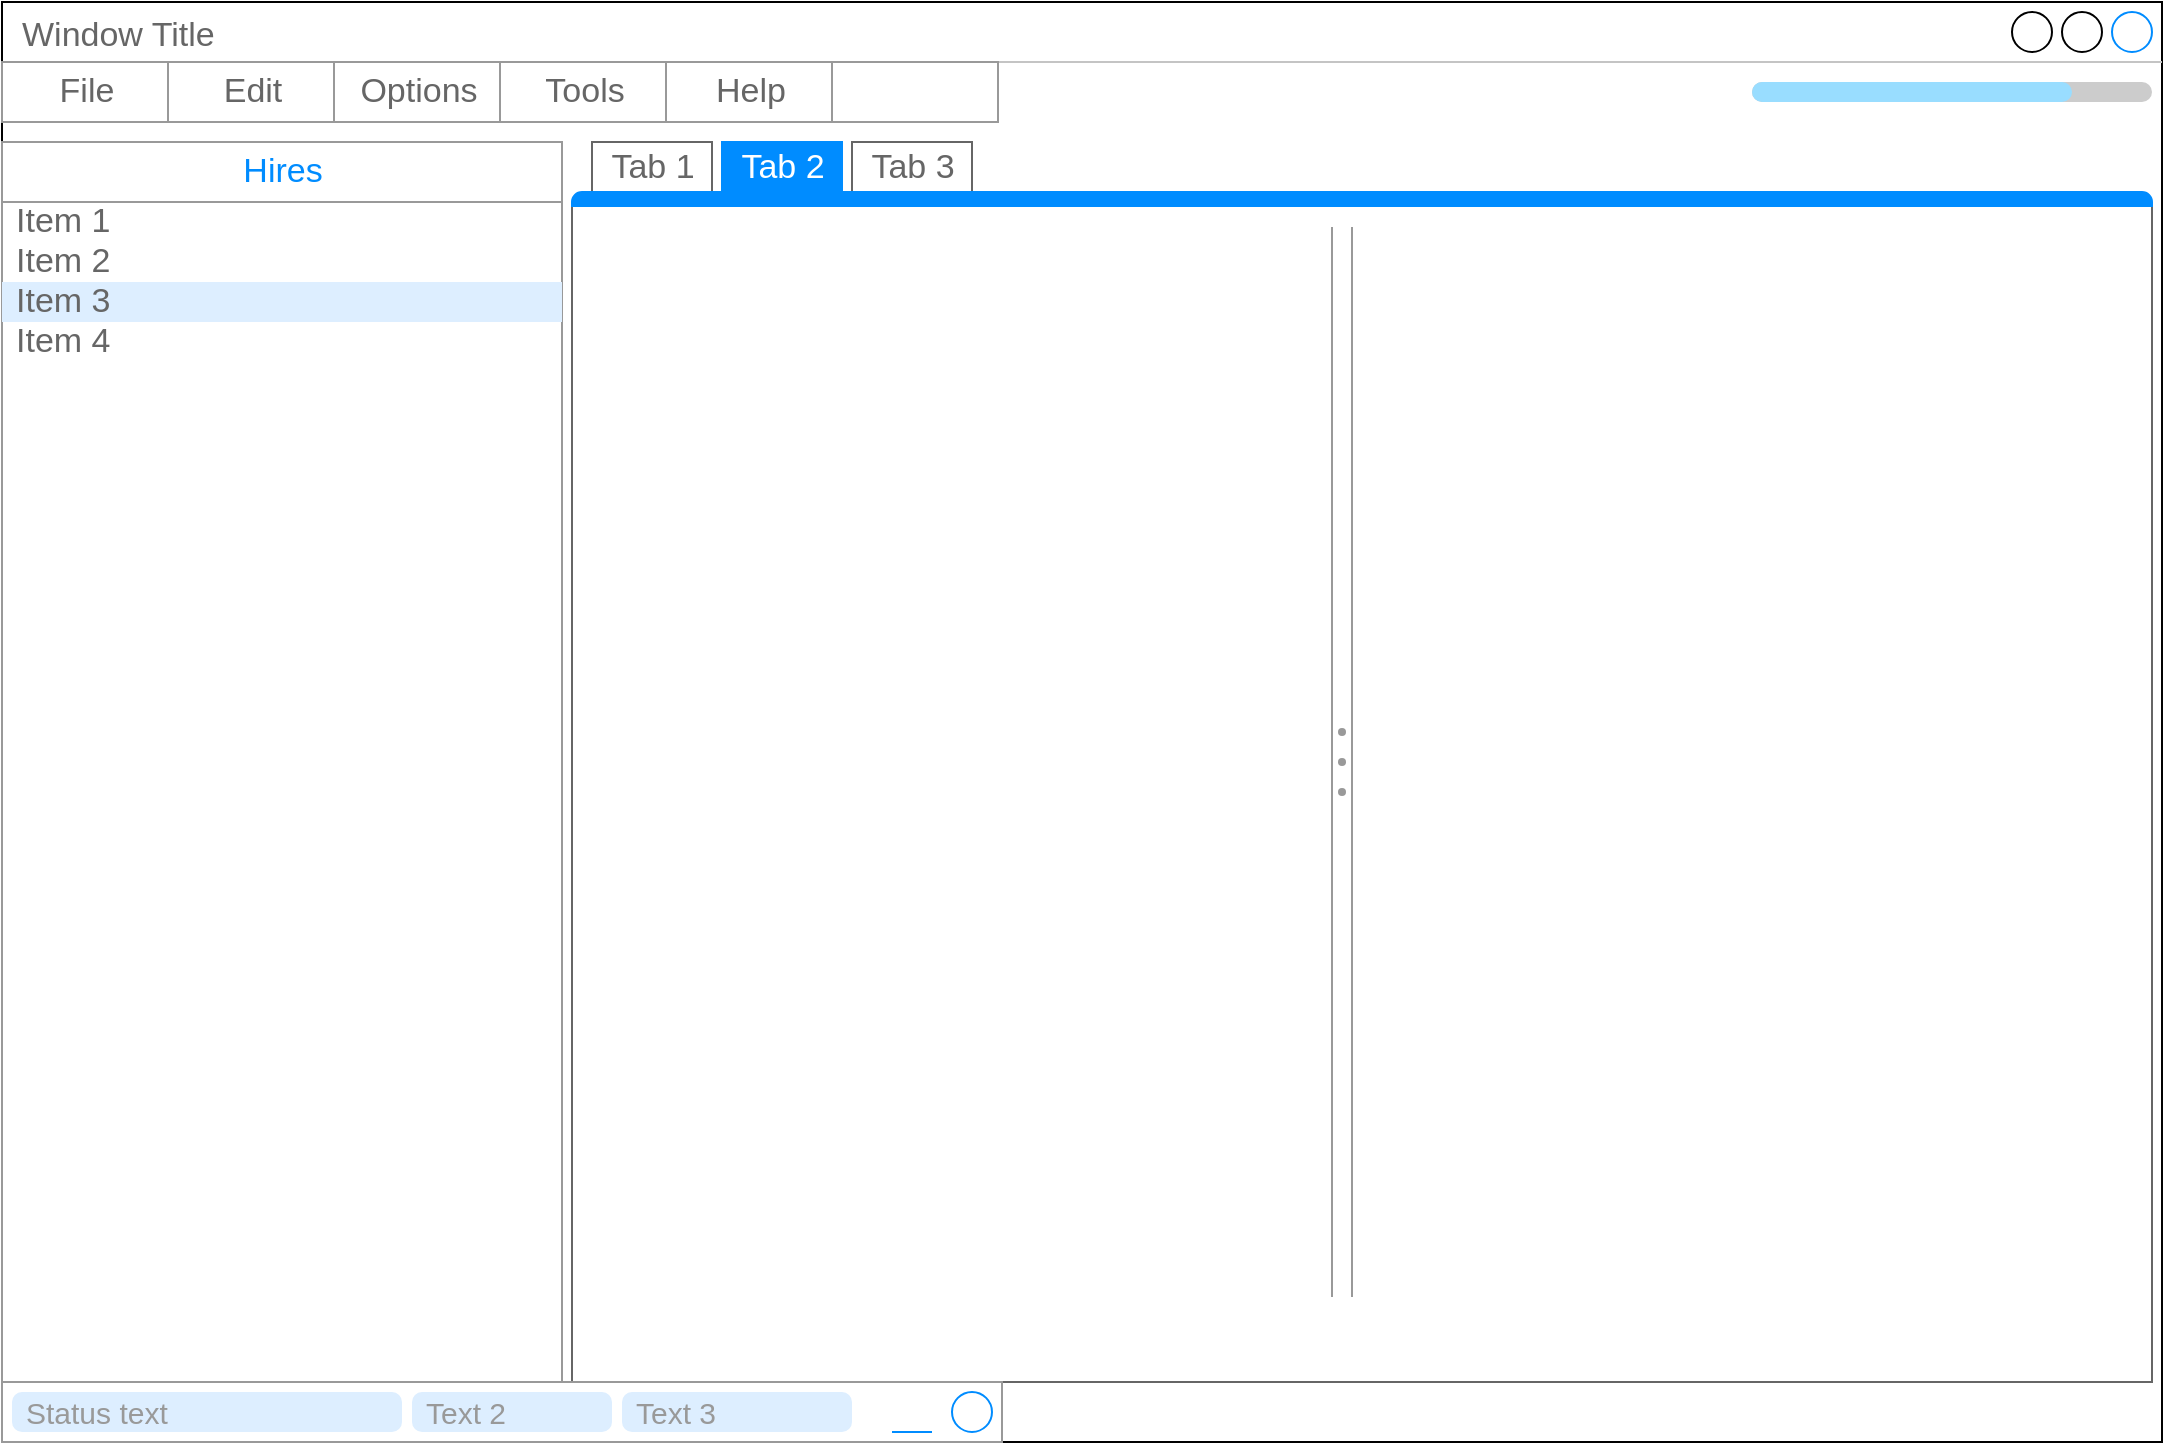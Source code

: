 <mxfile version="20.2.3" type="device"><diagram name="Page-1" id="03018318-947c-dd8e-b7a3-06fadd420f32"><mxGraphModel dx="1422" dy="865" grid="1" gridSize="10" guides="1" tooltips="1" connect="1" arrows="1" fold="1" page="1" pageScale="1" pageWidth="1169" pageHeight="827" background="none" math="0" shadow="0"><root><mxCell id="0"/><mxCell id="1" parent="0"/><mxCell id="qsEY7mhK_eLSsTuIFYns-17" value="" style="group" vertex="1" connectable="0" parent="1"><mxGeometry x="30" y="60" width="1080" height="720" as="geometry"/></mxCell><mxCell id="qsEY7mhK_eLSsTuIFYns-16" value="" style="group" vertex="1" connectable="0" parent="qsEY7mhK_eLSsTuIFYns-17"><mxGeometry width="1080" height="720" as="geometry"/></mxCell><mxCell id="BQiJM_hpPCRFTqCrgbdk-23" value="Window Title" style="strokeWidth=1;shadow=0;dashed=0;align=center;html=1;shape=mxgraph.mockup.containers.window;align=left;verticalAlign=top;spacingLeft=8;strokeColor2=#008cff;strokeColor3=#c4c4c4;fontColor=#666666;mainText=;fontSize=17;labelBackgroundColor=none;sketch=0;" parent="qsEY7mhK_eLSsTuIFYns-16" vertex="1"><mxGeometry width="1080" height="720" as="geometry"/></mxCell><mxCell id="BQiJM_hpPCRFTqCrgbdk-31" value="" style="strokeWidth=1;shadow=0;dashed=0;align=center;html=1;shape=mxgraph.mockup.forms.rrect;rSize=0;strokeColor=#999999;sketch=0;fontSize=16;" parent="qsEY7mhK_eLSsTuIFYns-16" vertex="1"><mxGeometry y="30" width="498" height="30" as="geometry"/></mxCell><mxCell id="BQiJM_hpPCRFTqCrgbdk-32" value="File" style="strokeColor=inherit;fillColor=inherit;gradientColor=inherit;strokeWidth=1;shadow=0;dashed=0;align=center;html=1;shape=mxgraph.mockup.forms.rrect;rSize=0;fontSize=17;fontColor=#666666;sketch=0;" parent="BQiJM_hpPCRFTqCrgbdk-31" vertex="1"><mxGeometry width="83" height="30" as="geometry"/></mxCell><mxCell id="BQiJM_hpPCRFTqCrgbdk-33" value="Edit" style="strokeColor=inherit;fillColor=inherit;gradientColor=inherit;strokeWidth=1;shadow=0;dashed=0;align=center;html=1;shape=mxgraph.mockup.forms.rrect;rSize=0;fontSize=17;fontColor=#666666;sketch=0;" parent="BQiJM_hpPCRFTqCrgbdk-31" vertex="1"><mxGeometry x="83" width="83" height="30" as="geometry"/></mxCell><mxCell id="BQiJM_hpPCRFTqCrgbdk-34" value="Options" style="strokeColor=inherit;fillColor=inherit;gradientColor=inherit;strokeWidth=1;shadow=0;dashed=0;align=center;html=1;shape=mxgraph.mockup.forms.rrect;rSize=0;fontSize=17;fontColor=#666666;sketch=0;" parent="BQiJM_hpPCRFTqCrgbdk-31" vertex="1"><mxGeometry x="166" width="83" height="30" as="geometry"/></mxCell><mxCell id="BQiJM_hpPCRFTqCrgbdk-35" value="Tools" style="strokeColor=inherit;fillColor=inherit;gradientColor=inherit;strokeWidth=1;shadow=0;dashed=0;align=center;html=1;shape=mxgraph.mockup.forms.rrect;rSize=0;fontSize=17;fontColor=#666666;sketch=0;" parent="BQiJM_hpPCRFTqCrgbdk-31" vertex="1"><mxGeometry x="249" width="83" height="30" as="geometry"/></mxCell><mxCell id="BQiJM_hpPCRFTqCrgbdk-37" value="Help" style="strokeColor=inherit;fillColor=inherit;gradientColor=inherit;strokeWidth=1;shadow=0;dashed=0;align=center;html=1;shape=mxgraph.mockup.forms.rrect;rSize=0;fontSize=17;fontColor=#666666;sketch=0;" parent="BQiJM_hpPCRFTqCrgbdk-31" vertex="1"><mxGeometry x="332" width="83" height="30" as="geometry"/></mxCell><mxCell id="qsEY7mhK_eLSsTuIFYns-10" value="" style="strokeWidth=1;shadow=0;dashed=0;align=center;html=1;shape=mxgraph.mockup.containers.marginRect2;rectMarginTop=32;strokeColor=#666666;gradientColor=none;" vertex="1" parent="qsEY7mhK_eLSsTuIFYns-16"><mxGeometry x="285" y="70" width="790" height="620" as="geometry"/></mxCell><mxCell id="qsEY7mhK_eLSsTuIFYns-11" value="Tab 1" style="strokeColor=inherit;fillColor=inherit;gradientColor=inherit;strokeWidth=1;shadow=0;dashed=0;align=center;html=1;shape=mxgraph.mockup.containers.rrect;rSize=0;fontSize=17;fontColor=#666666;gradientColor=none;" vertex="1" parent="qsEY7mhK_eLSsTuIFYns-10"><mxGeometry width="60" height="25" relative="1" as="geometry"><mxPoint x="10" as="offset"/></mxGeometry></mxCell><mxCell id="qsEY7mhK_eLSsTuIFYns-12" value="Tab 2" style="strokeWidth=1;shadow=0;dashed=0;align=center;html=1;shape=mxgraph.mockup.containers.rrect;rSize=0;fontSize=17;fontColor=#ffffff;strokeColor=#008cff;fillColor=#008cff;" vertex="1" parent="qsEY7mhK_eLSsTuIFYns-10"><mxGeometry width="60" height="25" relative="1" as="geometry"><mxPoint x="75" as="offset"/></mxGeometry></mxCell><mxCell id="qsEY7mhK_eLSsTuIFYns-13" value="Tab 3" style="strokeColor=inherit;fillColor=inherit;gradientColor=inherit;strokeWidth=1;shadow=0;dashed=0;align=center;html=1;shape=mxgraph.mockup.containers.rrect;rSize=0;fontSize=17;fontColor=#666666;gradientColor=none;" vertex="1" parent="qsEY7mhK_eLSsTuIFYns-10"><mxGeometry width="60" height="25" relative="1" as="geometry"><mxPoint x="140" as="offset"/></mxGeometry></mxCell><mxCell id="qsEY7mhK_eLSsTuIFYns-14" value="" style="strokeWidth=1;shadow=0;dashed=0;align=center;html=1;shape=mxgraph.mockup.containers.topButton;rSize=5;strokeColor=#008cff;fillColor=#008cff;gradientColor=none;resizeWidth=1;movable=0;deletable=1;" vertex="1" parent="qsEY7mhK_eLSsTuIFYns-10"><mxGeometry width="790.0" height="7" relative="1" as="geometry"><mxPoint y="25" as="offset"/></mxGeometry></mxCell><mxCell id="qsEY7mhK_eLSsTuIFYns-15" value="" style="verticalLabelPosition=bottom;shadow=0;dashed=0;align=center;html=1;verticalAlign=top;strokeWidth=1;shape=mxgraph.mockup.forms.splitter;strokeColor=#999999;direction=north;" vertex="1" parent="qsEY7mhK_eLSsTuIFYns-10"><mxGeometry x="380" y="42.5" width="10" height="535" as="geometry"/></mxCell><mxCell id="qsEY7mhK_eLSsTuIFYns-2" value="" style="strokeWidth=1;shadow=0;dashed=0;align=center;html=1;shape=mxgraph.mockup.forms.rrect;rSize=0;strokeColor=#999999;fillColor=#ffffff;" vertex="1" parent="qsEY7mhK_eLSsTuIFYns-16"><mxGeometry y="70" width="280" height="620" as="geometry"/></mxCell><mxCell id="qsEY7mhK_eLSsTuIFYns-3" value="Hires" style="strokeWidth=1;shadow=0;dashed=0;align=center;html=1;shape=mxgraph.mockup.forms.rrect;rSize=0;strokeColor=#999999;fontColor=#008cff;fontSize=17;fillColor=#ffffff;resizeWidth=1;" vertex="1" parent="qsEY7mhK_eLSsTuIFYns-2"><mxGeometry width="280" height="30" relative="1" as="geometry"/></mxCell><mxCell id="qsEY7mhK_eLSsTuIFYns-4" value="Item 1" style="strokeWidth=1;shadow=0;dashed=0;align=center;html=1;shape=mxgraph.mockup.forms.anchor;fontSize=17;fontColor=#666666;align=left;spacingLeft=5;resizeWidth=1;" vertex="1" parent="qsEY7mhK_eLSsTuIFYns-2"><mxGeometry width="280" height="20" relative="1" as="geometry"><mxPoint y="30" as="offset"/></mxGeometry></mxCell><mxCell id="qsEY7mhK_eLSsTuIFYns-5" value="Item 2" style="strokeWidth=1;shadow=0;dashed=0;align=center;html=1;shape=mxgraph.mockup.forms.anchor;fontSize=17;fontColor=#666666;align=left;spacingLeft=5;resizeWidth=1;" vertex="1" parent="qsEY7mhK_eLSsTuIFYns-2"><mxGeometry width="280" height="20" relative="1" as="geometry"><mxPoint y="50" as="offset"/></mxGeometry></mxCell><mxCell id="qsEY7mhK_eLSsTuIFYns-6" value="Item 3" style="strokeWidth=1;shadow=0;dashed=0;align=center;html=1;shape=mxgraph.mockup.forms.rrect;rSize=0;fontSize=17;fontColor=#666666;align=left;spacingLeft=5;fillColor=#ddeeff;strokeColor=none;resizeWidth=1;" vertex="1" parent="qsEY7mhK_eLSsTuIFYns-2"><mxGeometry width="280" height="20" relative="1" as="geometry"><mxPoint y="70" as="offset"/></mxGeometry></mxCell><mxCell id="qsEY7mhK_eLSsTuIFYns-7" value="Item 4" style="strokeWidth=1;shadow=0;dashed=0;align=center;html=1;shape=mxgraph.mockup.forms.anchor;fontSize=17;fontColor=#666666;align=left;spacingLeft=5;resizeWidth=1;" vertex="1" parent="qsEY7mhK_eLSsTuIFYns-2"><mxGeometry width="280" height="20" relative="1" as="geometry"><mxPoint y="90" as="offset"/></mxGeometry></mxCell><mxCell id="BQiJM_hpPCRFTqCrgbdk-51" value="" style="verticalLabelPosition=bottom;shadow=0;dashed=0;align=center;html=1;verticalAlign=top;strokeWidth=1;shape=mxgraph.mockup.misc.progressBar;fillColor=#cccccc;strokeColor=none;fillColor2=#99ddff;barPos=80;sketch=0;fontSize=16;" parent="qsEY7mhK_eLSsTuIFYns-16" vertex="1"><mxGeometry x="875" y="35" width="200" height="20" as="geometry"/></mxCell><mxCell id="BQiJM_hpPCRFTqCrgbdk-43" value="" style="strokeWidth=1;shadow=0;dashed=0;align=center;html=1;shape=mxgraph.mockup.misc.rrect;rSize=0;strokeColor=#999999;fillColor=#ffffff;sketch=0;fontSize=16;" parent="qsEY7mhK_eLSsTuIFYns-17" vertex="1"><mxGeometry y="690" width="500" height="30" as="geometry"/></mxCell><mxCell id="BQiJM_hpPCRFTqCrgbdk-44" value="Status text" style="strokeWidth=1;shadow=0;dashed=0;align=center;html=1;shape=mxgraph.mockup.misc.rrect;rSize=5;strokeColor=none;fontSize=15;fontColor=#999999;fillColor=#ddeeff;align=left;spacingLeft=5;sketch=0;" parent="BQiJM_hpPCRFTqCrgbdk-43" vertex="1"><mxGeometry x="5" y="5" width="195" height="20" as="geometry"/></mxCell><mxCell id="BQiJM_hpPCRFTqCrgbdk-45" value="Text 2" style="strokeWidth=1;shadow=0;dashed=0;align=center;html=1;shape=mxgraph.mockup.misc.rrect;rSize=5;strokeColor=none;fontSize=15;fontColor=#999999;fillColor=#ddeeff;align=left;spacingLeft=5;sketch=0;" parent="BQiJM_hpPCRFTqCrgbdk-43" vertex="1"><mxGeometry x="205" y="5" width="100" height="20" as="geometry"/></mxCell><mxCell id="BQiJM_hpPCRFTqCrgbdk-46" value="Text 3" style="strokeWidth=1;shadow=0;dashed=0;align=center;html=1;shape=mxgraph.mockup.misc.rrect;rSize=5;strokeColor=none;fontSize=15;fontColor=#999999;fillColor=#ddeeff;align=left;spacingLeft=5;sketch=0;" parent="BQiJM_hpPCRFTqCrgbdk-43" vertex="1"><mxGeometry x="310" y="5" width="115" height="20" as="geometry"/></mxCell><mxCell id="BQiJM_hpPCRFTqCrgbdk-47" value="" style="strokeWidth=1;shadow=0;dashed=0;align=center;html=1;shape=mxgraph.mockup.misc.anchor;sketch=0;fontSize=16;" parent="BQiJM_hpPCRFTqCrgbdk-43" vertex="1"><mxGeometry x="495" y="15" as="geometry"/></mxCell><mxCell id="BQiJM_hpPCRFTqCrgbdk-48" value="" style="shape=ellipse;fillColor=none;strokeColor=#008cff;resizable=0;html=1;sketch=0;fontSize=16;" parent="BQiJM_hpPCRFTqCrgbdk-47" vertex="1"><mxGeometry x="-20" y="-10" width="20" height="20" as="geometry"/></mxCell><mxCell id="BQiJM_hpPCRFTqCrgbdk-49" value="" style="strokeWidth=1;shadow=0;dashed=0;align=center;html=1;shape=mxgraph.mockup.misc.anchor;sketch=0;fontSize=16;" parent="BQiJM_hpPCRFTqCrgbdk-43" vertex="1"><mxGeometry x="465" y="15" as="geometry"/></mxCell><mxCell id="BQiJM_hpPCRFTqCrgbdk-50" value="" style="shape=line;strokeColor=#008cff;resizable=0;sketch=0;fontSize=16;" parent="BQiJM_hpPCRFTqCrgbdk-49" vertex="1"><mxGeometry x="-20" y="5" width="20" height="10" as="geometry"/></mxCell></root></mxGraphModel></diagram></mxfile>